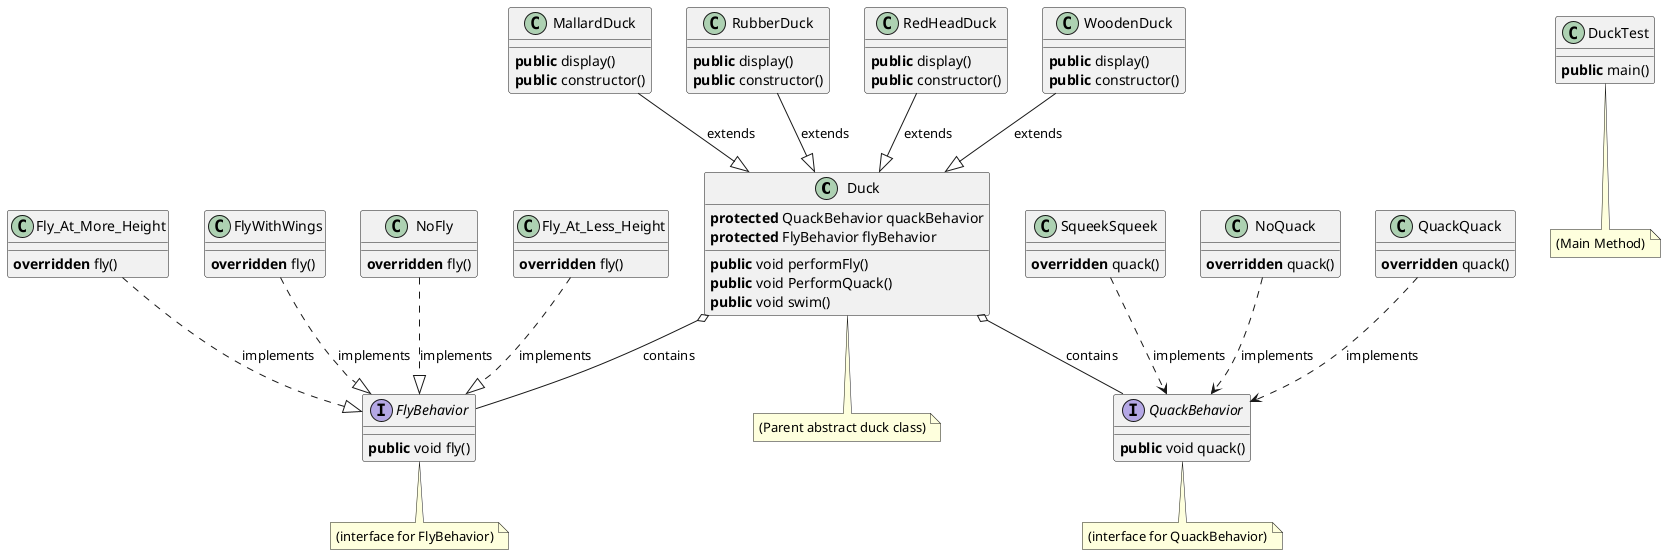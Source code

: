 @startuml
'https://plantuml.com/class-diagram


abstract class Duck
note bottom : (Parent abstract duck class)

class MallardDuck
{
   <b>public</b> display()
   <b>public</b> constructor()
}
class RubberDuck
{
 <b>public</b> display()
 <b>public</b> constructor()
}
class RedHeadDuck
{
<b>public</b> display()
<b>public</b> constructor()
}
class WoodenDuck
{
<b>public</b> display()
<b>public</b> constructor()
}

interface FlyBehavior
{
<b>public</b> void fly()
}
note bottom : (interface for FlyBehavior)

class Fly_At_Less_Height
{
 <b>overridden</b> fly()
}

class Fly_At_More_Height
{
 <b>overridden</b> fly()
}
class FlyWithWings
{
 <b>overridden</b> fly()
}
class NoFly
{
 <b>overridden</b> fly()
}


interface QuackBehavior
{
<b>public</b> void quack()
}
note bottom : (interface for QuackBehavior)
class NoQuack
{
 <b>overridden</b> quack()
}
class QuackQuack
{
 <b>overridden</b> quack()
}
class SqueekSqueek
{
 <b>overridden</b> quack()
}

class DuckTest
{
<b>public</b> main()
}
note bottom : (Main Method)


MallardDuck --|>  Duck : extends
RubberDuck --|>  Duck : extends
RedHeadDuck --|>  Duck : extends
WoodenDuck --|>  Duck : extends

Fly_At_Less_Height ..|> FlyBehavior : implements
Fly_At_More_Height ..|> FlyBehavior : implements
FlyWithWings ..|> FlyBehavior : implements
NoFly ..|> FlyBehavior : implements

NoQuack ..> QuackBehavior : implements
QuackQuack ..> QuackBehavior : implements
SqueekSqueek ..> QuackBehavior : implements

Duck o-- QuackBehavior : contains
Duck o-- FlyBehavior : contains



skinparam ClassAttributeIconSize 0
class Duck{
 <b>protected</b> QuackBehavior quackBehavior
 <b>protected</b> FlyBehavior flyBehavior

 <b>public</b> void performFly()
 <b>public</b> void PerformQuack()
 <b>public</b> void swim()
}


@enduml